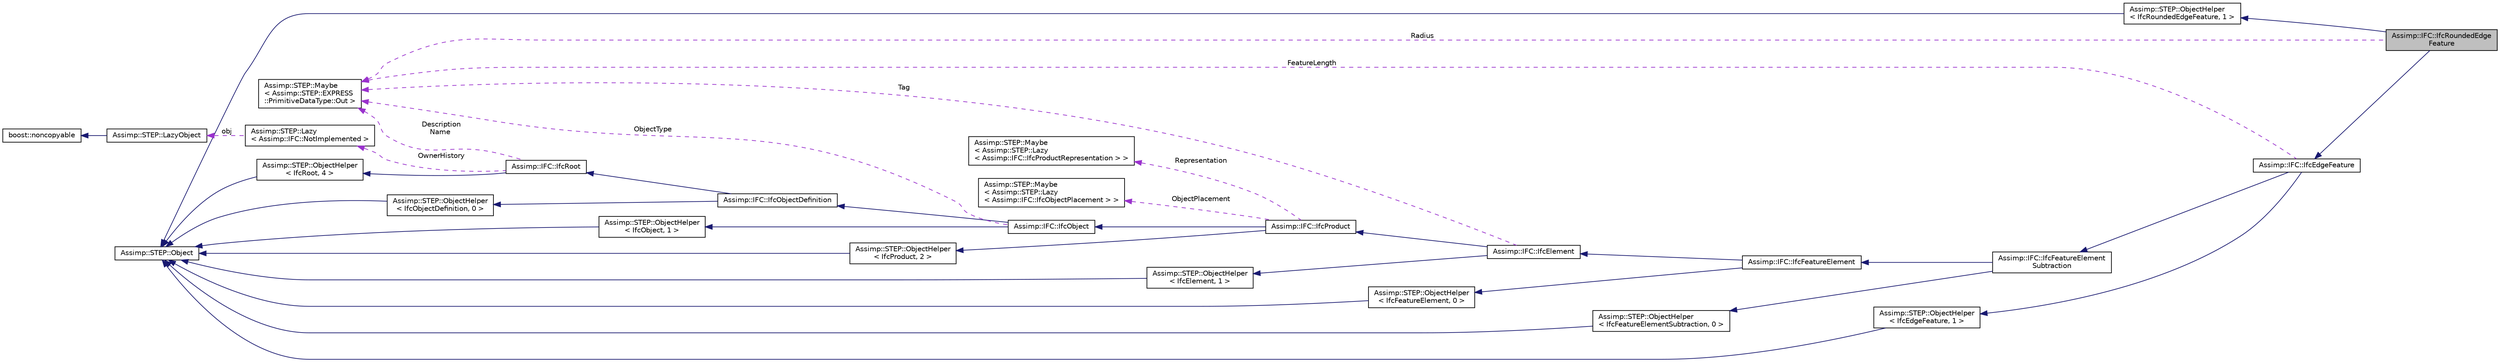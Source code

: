 digraph "Assimp::IFC::IfcRoundedEdgeFeature"
{
  edge [fontname="Helvetica",fontsize="10",labelfontname="Helvetica",labelfontsize="10"];
  node [fontname="Helvetica",fontsize="10",shape=record];
  rankdir="LR";
  Node1 [label="Assimp::IFC::IfcRoundedEdge\lFeature",height=0.2,width=0.4,color="black", fillcolor="grey75", style="filled", fontcolor="black"];
  Node2 -> Node1 [dir="back",color="midnightblue",fontsize="10",style="solid",fontname="Helvetica"];
  Node2 [label="Assimp::IFC::IfcEdgeFeature",height=0.2,width=0.4,color="black", fillcolor="white", style="filled",URL="$struct_assimp_1_1_i_f_c_1_1_ifc_edge_feature.html"];
  Node3 -> Node2 [dir="back",color="midnightblue",fontsize="10",style="solid",fontname="Helvetica"];
  Node3 [label="Assimp::IFC::IfcFeatureElement\lSubtraction",height=0.2,width=0.4,color="black", fillcolor="white", style="filled",URL="$struct_assimp_1_1_i_f_c_1_1_ifc_feature_element_subtraction.html"];
  Node4 -> Node3 [dir="back",color="midnightblue",fontsize="10",style="solid",fontname="Helvetica"];
  Node4 [label="Assimp::IFC::IfcFeatureElement",height=0.2,width=0.4,color="black", fillcolor="white", style="filled",URL="$struct_assimp_1_1_i_f_c_1_1_ifc_feature_element.html"];
  Node5 -> Node4 [dir="back",color="midnightblue",fontsize="10",style="solid",fontname="Helvetica"];
  Node5 [label="Assimp::IFC::IfcElement",height=0.2,width=0.4,color="black", fillcolor="white", style="filled",URL="$struct_assimp_1_1_i_f_c_1_1_ifc_element.html"];
  Node6 -> Node5 [dir="back",color="midnightblue",fontsize="10",style="solid",fontname="Helvetica"];
  Node6 [label="Assimp::IFC::IfcProduct",height=0.2,width=0.4,color="black", fillcolor="white", style="filled",URL="$struct_assimp_1_1_i_f_c_1_1_ifc_product.html"];
  Node7 -> Node6 [dir="back",color="midnightblue",fontsize="10",style="solid",fontname="Helvetica"];
  Node7 [label="Assimp::IFC::IfcObject",height=0.2,width=0.4,color="black", fillcolor="white", style="filled",URL="$struct_assimp_1_1_i_f_c_1_1_ifc_object.html"];
  Node8 -> Node7 [dir="back",color="midnightblue",fontsize="10",style="solid",fontname="Helvetica"];
  Node8 [label="Assimp::IFC::IfcObjectDefinition",height=0.2,width=0.4,color="black", fillcolor="white", style="filled",URL="$struct_assimp_1_1_i_f_c_1_1_ifc_object_definition.html"];
  Node9 -> Node8 [dir="back",color="midnightblue",fontsize="10",style="solid",fontname="Helvetica"];
  Node9 [label="Assimp::IFC::IfcRoot",height=0.2,width=0.4,color="black", fillcolor="white", style="filled",URL="$struct_assimp_1_1_i_f_c_1_1_ifc_root.html"];
  Node10 -> Node9 [dir="back",color="midnightblue",fontsize="10",style="solid",fontname="Helvetica"];
  Node10 [label="Assimp::STEP::ObjectHelper\l\< IfcRoot, 4 \>",height=0.2,width=0.4,color="black", fillcolor="white", style="filled",URL="$struct_assimp_1_1_s_t_e_p_1_1_object_helper.html"];
  Node11 -> Node10 [dir="back",color="midnightblue",fontsize="10",style="solid",fontname="Helvetica"];
  Node11 [label="Assimp::STEP::Object",height=0.2,width=0.4,color="black", fillcolor="white", style="filled",URL="$class_assimp_1_1_s_t_e_p_1_1_object.html"];
  Node12 -> Node9 [dir="back",color="darkorchid3",fontsize="10",style="dashed",label=" Description\nName" ,fontname="Helvetica"];
  Node12 [label="Assimp::STEP::Maybe\l\< Assimp::STEP::EXPRESS\l::PrimitiveDataType::Out \>",height=0.2,width=0.4,color="black", fillcolor="white", style="filled",URL="$struct_assimp_1_1_s_t_e_p_1_1_maybe.html"];
  Node13 -> Node9 [dir="back",color="darkorchid3",fontsize="10",style="dashed",label=" OwnerHistory" ,fontname="Helvetica"];
  Node13 [label="Assimp::STEP::Lazy\l\< Assimp::IFC::NotImplemented \>",height=0.2,width=0.4,color="black", fillcolor="white", style="filled",URL="$struct_assimp_1_1_s_t_e_p_1_1_lazy.html"];
  Node14 -> Node13 [dir="back",color="darkorchid3",fontsize="10",style="dashed",label=" obj" ,fontname="Helvetica"];
  Node14 [label="Assimp::STEP::LazyObject",height=0.2,width=0.4,color="black", fillcolor="white", style="filled",URL="$class_assimp_1_1_s_t_e_p_1_1_lazy_object.html"];
  Node15 -> Node14 [dir="back",color="midnightblue",fontsize="10",style="solid",fontname="Helvetica"];
  Node15 [label="boost::noncopyable",height=0.2,width=0.4,color="black", fillcolor="white", style="filled",URL="$classboost_1_1noncopyable___1_1noncopyable.html"];
  Node16 -> Node8 [dir="back",color="midnightblue",fontsize="10",style="solid",fontname="Helvetica"];
  Node16 [label="Assimp::STEP::ObjectHelper\l\< IfcObjectDefinition, 0 \>",height=0.2,width=0.4,color="black", fillcolor="white", style="filled",URL="$struct_assimp_1_1_s_t_e_p_1_1_object_helper.html"];
  Node11 -> Node16 [dir="back",color="midnightblue",fontsize="10",style="solid",fontname="Helvetica"];
  Node17 -> Node7 [dir="back",color="midnightblue",fontsize="10",style="solid",fontname="Helvetica"];
  Node17 [label="Assimp::STEP::ObjectHelper\l\< IfcObject, 1 \>",height=0.2,width=0.4,color="black", fillcolor="white", style="filled",URL="$struct_assimp_1_1_s_t_e_p_1_1_object_helper.html"];
  Node11 -> Node17 [dir="back",color="midnightblue",fontsize="10",style="solid",fontname="Helvetica"];
  Node12 -> Node7 [dir="back",color="darkorchid3",fontsize="10",style="dashed",label=" ObjectType" ,fontname="Helvetica"];
  Node18 -> Node6 [dir="back",color="midnightblue",fontsize="10",style="solid",fontname="Helvetica"];
  Node18 [label="Assimp::STEP::ObjectHelper\l\< IfcProduct, 2 \>",height=0.2,width=0.4,color="black", fillcolor="white", style="filled",URL="$struct_assimp_1_1_s_t_e_p_1_1_object_helper.html"];
  Node11 -> Node18 [dir="back",color="midnightblue",fontsize="10",style="solid",fontname="Helvetica"];
  Node19 -> Node6 [dir="back",color="darkorchid3",fontsize="10",style="dashed",label=" ObjectPlacement" ,fontname="Helvetica"];
  Node19 [label="Assimp::STEP::Maybe\l\< Assimp::STEP::Lazy\l\< Assimp::IFC::IfcObjectPlacement \> \>",height=0.2,width=0.4,color="black", fillcolor="white", style="filled",URL="$struct_assimp_1_1_s_t_e_p_1_1_maybe.html"];
  Node20 -> Node6 [dir="back",color="darkorchid3",fontsize="10",style="dashed",label=" Representation" ,fontname="Helvetica"];
  Node20 [label="Assimp::STEP::Maybe\l\< Assimp::STEP::Lazy\l\< Assimp::IFC::IfcProductRepresentation \> \>",height=0.2,width=0.4,color="black", fillcolor="white", style="filled",URL="$struct_assimp_1_1_s_t_e_p_1_1_maybe.html"];
  Node21 -> Node5 [dir="back",color="midnightblue",fontsize="10",style="solid",fontname="Helvetica"];
  Node21 [label="Assimp::STEP::ObjectHelper\l\< IfcElement, 1 \>",height=0.2,width=0.4,color="black", fillcolor="white", style="filled",URL="$struct_assimp_1_1_s_t_e_p_1_1_object_helper.html"];
  Node11 -> Node21 [dir="back",color="midnightblue",fontsize="10",style="solid",fontname="Helvetica"];
  Node12 -> Node5 [dir="back",color="darkorchid3",fontsize="10",style="dashed",label=" Tag" ,fontname="Helvetica"];
  Node22 -> Node4 [dir="back",color="midnightblue",fontsize="10",style="solid",fontname="Helvetica"];
  Node22 [label="Assimp::STEP::ObjectHelper\l\< IfcFeatureElement, 0 \>",height=0.2,width=0.4,color="black", fillcolor="white", style="filled",URL="$struct_assimp_1_1_s_t_e_p_1_1_object_helper.html"];
  Node11 -> Node22 [dir="back",color="midnightblue",fontsize="10",style="solid",fontname="Helvetica"];
  Node23 -> Node3 [dir="back",color="midnightblue",fontsize="10",style="solid",fontname="Helvetica"];
  Node23 [label="Assimp::STEP::ObjectHelper\l\< IfcFeatureElementSubtraction, 0 \>",height=0.2,width=0.4,color="black", fillcolor="white", style="filled",URL="$struct_assimp_1_1_s_t_e_p_1_1_object_helper.html"];
  Node11 -> Node23 [dir="back",color="midnightblue",fontsize="10",style="solid",fontname="Helvetica"];
  Node24 -> Node2 [dir="back",color="midnightblue",fontsize="10",style="solid",fontname="Helvetica"];
  Node24 [label="Assimp::STEP::ObjectHelper\l\< IfcEdgeFeature, 1 \>",height=0.2,width=0.4,color="black", fillcolor="white", style="filled",URL="$struct_assimp_1_1_s_t_e_p_1_1_object_helper.html"];
  Node11 -> Node24 [dir="back",color="midnightblue",fontsize="10",style="solid",fontname="Helvetica"];
  Node12 -> Node2 [dir="back",color="darkorchid3",fontsize="10",style="dashed",label=" FeatureLength" ,fontname="Helvetica"];
  Node25 -> Node1 [dir="back",color="midnightblue",fontsize="10",style="solid",fontname="Helvetica"];
  Node25 [label="Assimp::STEP::ObjectHelper\l\< IfcRoundedEdgeFeature, 1 \>",height=0.2,width=0.4,color="black", fillcolor="white", style="filled",URL="$struct_assimp_1_1_s_t_e_p_1_1_object_helper.html"];
  Node11 -> Node25 [dir="back",color="midnightblue",fontsize="10",style="solid",fontname="Helvetica"];
  Node12 -> Node1 [dir="back",color="darkorchid3",fontsize="10",style="dashed",label=" Radius" ,fontname="Helvetica"];
}
